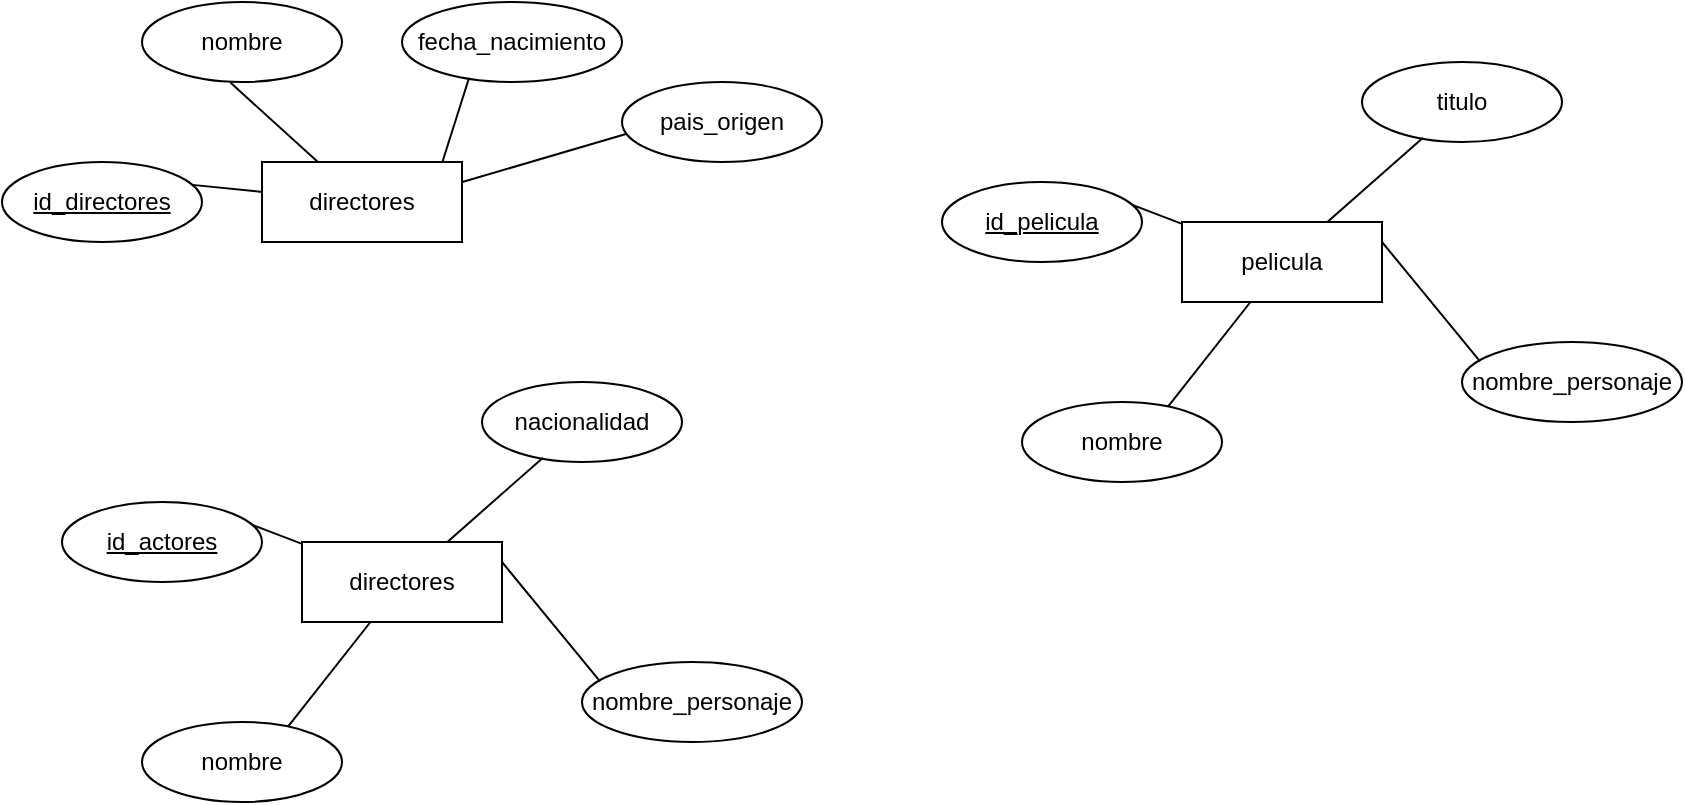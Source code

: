<mxfile version="24.7.17">
  <diagram name="Página-1" id="WErXWu3XZUIOyLmqMUSG">
    <mxGraphModel dx="2739" dy="1029" grid="1" gridSize="10" guides="1" tooltips="1" connect="1" arrows="1" fold="1" page="1" pageScale="1" pageWidth="827" pageHeight="1169" math="0" shadow="0">
      <root>
        <mxCell id="0" />
        <mxCell id="1" parent="0" />
        <mxCell id="NY7miDGrsRwkmU3RJ141-2" value="directores" style="whiteSpace=wrap;html=1;align=center;" vertex="1" parent="1">
          <mxGeometry x="-660" y="130" width="100" height="40" as="geometry" />
        </mxCell>
        <mxCell id="NY7miDGrsRwkmU3RJ141-6" value="id_directores" style="ellipse;whiteSpace=wrap;html=1;align=center;fontStyle=4;" vertex="1" parent="1">
          <mxGeometry x="-790" y="130" width="100" height="40" as="geometry" />
        </mxCell>
        <mxCell id="NY7miDGrsRwkmU3RJ141-10" value="nombre" style="ellipse;whiteSpace=wrap;html=1;align=center;" vertex="1" parent="1">
          <mxGeometry x="-720" y="50" width="100" height="40" as="geometry" />
        </mxCell>
        <mxCell id="NY7miDGrsRwkmU3RJ141-11" value="fecha_nacimiento" style="ellipse;whiteSpace=wrap;html=1;align=center;" vertex="1" parent="1">
          <mxGeometry x="-590" y="50" width="110" height="40" as="geometry" />
        </mxCell>
        <mxCell id="NY7miDGrsRwkmU3RJ141-12" value="pais_origen" style="ellipse;whiteSpace=wrap;html=1;align=center;" vertex="1" parent="1">
          <mxGeometry x="-480" y="90" width="100" height="40" as="geometry" />
        </mxCell>
        <mxCell id="NY7miDGrsRwkmU3RJ141-14" value="" style="endArrow=none;html=1;rounded=0;exitX=0.952;exitY=0.286;exitDx=0;exitDy=0;exitPerimeter=0;" edge="1" parent="1" source="NY7miDGrsRwkmU3RJ141-6" target="NY7miDGrsRwkmU3RJ141-2">
          <mxGeometry relative="1" as="geometry">
            <mxPoint x="-692" y="140" as="sourcePoint" />
            <mxPoint x="-440" y="100" as="targetPoint" />
          </mxGeometry>
        </mxCell>
        <mxCell id="NY7miDGrsRwkmU3RJ141-15" value="" style="endArrow=none;html=1;rounded=0;entryX=0.442;entryY=1.007;entryDx=0;entryDy=0;entryPerimeter=0;" edge="1" parent="1" source="NY7miDGrsRwkmU3RJ141-2" target="NY7miDGrsRwkmU3RJ141-10">
          <mxGeometry relative="1" as="geometry">
            <mxPoint x="-722" y="141" as="sourcePoint" />
            <mxPoint x="-650" y="152" as="targetPoint" />
          </mxGeometry>
        </mxCell>
        <mxCell id="NY7miDGrsRwkmU3RJ141-16" value="" style="endArrow=none;html=1;rounded=0;exitX=0.902;exitY=-0.039;exitDx=0;exitDy=0;exitPerimeter=0;entryX=0.305;entryY=0.946;entryDx=0;entryDy=0;entryPerimeter=0;" edge="1" parent="1" target="NY7miDGrsRwkmU3RJ141-11">
          <mxGeometry relative="1" as="geometry">
            <mxPoint x="-569.8" y="130" as="sourcePoint" />
            <mxPoint x="-560" y="90" as="targetPoint" />
          </mxGeometry>
        </mxCell>
        <mxCell id="NY7miDGrsRwkmU3RJ141-17" value="" style="endArrow=none;html=1;rounded=0;exitX=0.902;exitY=-0.039;exitDx=0;exitDy=0;exitPerimeter=0;" edge="1" parent="1">
          <mxGeometry relative="1" as="geometry">
            <mxPoint x="-559.8" y="140" as="sourcePoint" />
            <mxPoint x="-478" y="116" as="targetPoint" />
          </mxGeometry>
        </mxCell>
        <mxCell id="NY7miDGrsRwkmU3RJ141-18" value="directores" style="whiteSpace=wrap;html=1;align=center;" vertex="1" parent="1">
          <mxGeometry x="-640" y="320" width="100" height="40" as="geometry" />
        </mxCell>
        <mxCell id="NY7miDGrsRwkmU3RJ141-19" value="id_actores" style="ellipse;whiteSpace=wrap;html=1;align=center;fontStyle=4;" vertex="1" parent="1">
          <mxGeometry x="-760" y="300" width="100" height="40" as="geometry" />
        </mxCell>
        <mxCell id="NY7miDGrsRwkmU3RJ141-20" value="nombre" style="ellipse;whiteSpace=wrap;html=1;align=center;" vertex="1" parent="1">
          <mxGeometry x="-720" y="410" width="100" height="40" as="geometry" />
        </mxCell>
        <mxCell id="NY7miDGrsRwkmU3RJ141-21" value="nacionalidad" style="ellipse;whiteSpace=wrap;html=1;align=center;" vertex="1" parent="1">
          <mxGeometry x="-550" y="240" width="100" height="40" as="geometry" />
        </mxCell>
        <mxCell id="NY7miDGrsRwkmU3RJ141-22" value="nombre_personaje" style="ellipse;whiteSpace=wrap;html=1;align=center;" vertex="1" parent="1">
          <mxGeometry x="-500" y="380" width="110" height="40" as="geometry" />
        </mxCell>
        <mxCell id="NY7miDGrsRwkmU3RJ141-23" value="" style="endArrow=none;html=1;rounded=0;exitX=0.952;exitY=0.286;exitDx=0;exitDy=0;exitPerimeter=0;" edge="1" parent="1" source="NY7miDGrsRwkmU3RJ141-19" target="NY7miDGrsRwkmU3RJ141-18">
          <mxGeometry relative="1" as="geometry">
            <mxPoint x="-692" y="300" as="sourcePoint" />
            <mxPoint x="-440" y="260" as="targetPoint" />
          </mxGeometry>
        </mxCell>
        <mxCell id="NY7miDGrsRwkmU3RJ141-24" value="" style="endArrow=none;html=1;rounded=0;entryX=0.73;entryY=0.058;entryDx=0;entryDy=0;entryPerimeter=0;" edge="1" parent="1" source="NY7miDGrsRwkmU3RJ141-18" target="NY7miDGrsRwkmU3RJ141-20">
          <mxGeometry relative="1" as="geometry">
            <mxPoint x="-722" y="301" as="sourcePoint" />
            <mxPoint x="-650" y="410" as="targetPoint" />
          </mxGeometry>
        </mxCell>
        <mxCell id="NY7miDGrsRwkmU3RJ141-25" value="" style="endArrow=none;html=1;rounded=0;entryX=0.305;entryY=0.946;entryDx=0;entryDy=0;entryPerimeter=0;" edge="1" parent="1" target="NY7miDGrsRwkmU3RJ141-21" source="NY7miDGrsRwkmU3RJ141-18">
          <mxGeometry relative="1" as="geometry">
            <mxPoint x="-569.8" y="290" as="sourcePoint" />
            <mxPoint x="-560" y="250" as="targetPoint" />
          </mxGeometry>
        </mxCell>
        <mxCell id="NY7miDGrsRwkmU3RJ141-26" value="" style="endArrow=none;html=1;rounded=0;exitX=1;exitY=0.25;exitDx=0;exitDy=0;entryX=0.082;entryY=0.242;entryDx=0;entryDy=0;entryPerimeter=0;" edge="1" parent="1" source="NY7miDGrsRwkmU3RJ141-18" target="NY7miDGrsRwkmU3RJ141-22">
          <mxGeometry relative="1" as="geometry">
            <mxPoint x="-559.8" y="300" as="sourcePoint" />
            <mxPoint x="-478" y="276" as="targetPoint" />
          </mxGeometry>
        </mxCell>
        <mxCell id="NY7miDGrsRwkmU3RJ141-38" value="pelicula" style="whiteSpace=wrap;html=1;align=center;" vertex="1" parent="1">
          <mxGeometry x="-200" y="160" width="100" height="40" as="geometry" />
        </mxCell>
        <mxCell id="NY7miDGrsRwkmU3RJ141-39" value="id_pelicula" style="ellipse;whiteSpace=wrap;html=1;align=center;fontStyle=4;" vertex="1" parent="1">
          <mxGeometry x="-320" y="140" width="100" height="40" as="geometry" />
        </mxCell>
        <mxCell id="NY7miDGrsRwkmU3RJ141-40" value="nombre" style="ellipse;whiteSpace=wrap;html=1;align=center;" vertex="1" parent="1">
          <mxGeometry x="-280" y="250" width="100" height="40" as="geometry" />
        </mxCell>
        <mxCell id="NY7miDGrsRwkmU3RJ141-41" value="titulo" style="ellipse;whiteSpace=wrap;html=1;align=center;" vertex="1" parent="1">
          <mxGeometry x="-110" y="80" width="100" height="40" as="geometry" />
        </mxCell>
        <mxCell id="NY7miDGrsRwkmU3RJ141-42" value="nombre_personaje" style="ellipse;whiteSpace=wrap;html=1;align=center;" vertex="1" parent="1">
          <mxGeometry x="-60" y="220" width="110" height="40" as="geometry" />
        </mxCell>
        <mxCell id="NY7miDGrsRwkmU3RJ141-43" value="" style="endArrow=none;html=1;rounded=0;exitX=0.952;exitY=0.286;exitDx=0;exitDy=0;exitPerimeter=0;" edge="1" parent="1" source="NY7miDGrsRwkmU3RJ141-39" target="NY7miDGrsRwkmU3RJ141-38">
          <mxGeometry relative="1" as="geometry">
            <mxPoint x="-252" y="140" as="sourcePoint" />
            <mxPoint y="100" as="targetPoint" />
          </mxGeometry>
        </mxCell>
        <mxCell id="NY7miDGrsRwkmU3RJ141-44" value="" style="endArrow=none;html=1;rounded=0;entryX=0.73;entryY=0.058;entryDx=0;entryDy=0;entryPerimeter=0;" edge="1" parent="1" source="NY7miDGrsRwkmU3RJ141-38" target="NY7miDGrsRwkmU3RJ141-40">
          <mxGeometry relative="1" as="geometry">
            <mxPoint x="-282" y="141" as="sourcePoint" />
            <mxPoint x="-210" y="250" as="targetPoint" />
          </mxGeometry>
        </mxCell>
        <mxCell id="NY7miDGrsRwkmU3RJ141-45" value="" style="endArrow=none;html=1;rounded=0;entryX=0.305;entryY=0.946;entryDx=0;entryDy=0;entryPerimeter=0;" edge="1" parent="1" source="NY7miDGrsRwkmU3RJ141-38" target="NY7miDGrsRwkmU3RJ141-41">
          <mxGeometry relative="1" as="geometry">
            <mxPoint x="-129.8" y="130" as="sourcePoint" />
            <mxPoint x="-120" y="90" as="targetPoint" />
          </mxGeometry>
        </mxCell>
        <mxCell id="NY7miDGrsRwkmU3RJ141-46" value="" style="endArrow=none;html=1;rounded=0;exitX=1;exitY=0.25;exitDx=0;exitDy=0;entryX=0.082;entryY=0.242;entryDx=0;entryDy=0;entryPerimeter=0;" edge="1" parent="1" source="NY7miDGrsRwkmU3RJ141-38" target="NY7miDGrsRwkmU3RJ141-42">
          <mxGeometry relative="1" as="geometry">
            <mxPoint x="-119.8" y="140" as="sourcePoint" />
            <mxPoint x="-38" y="116" as="targetPoint" />
          </mxGeometry>
        </mxCell>
      </root>
    </mxGraphModel>
  </diagram>
</mxfile>
